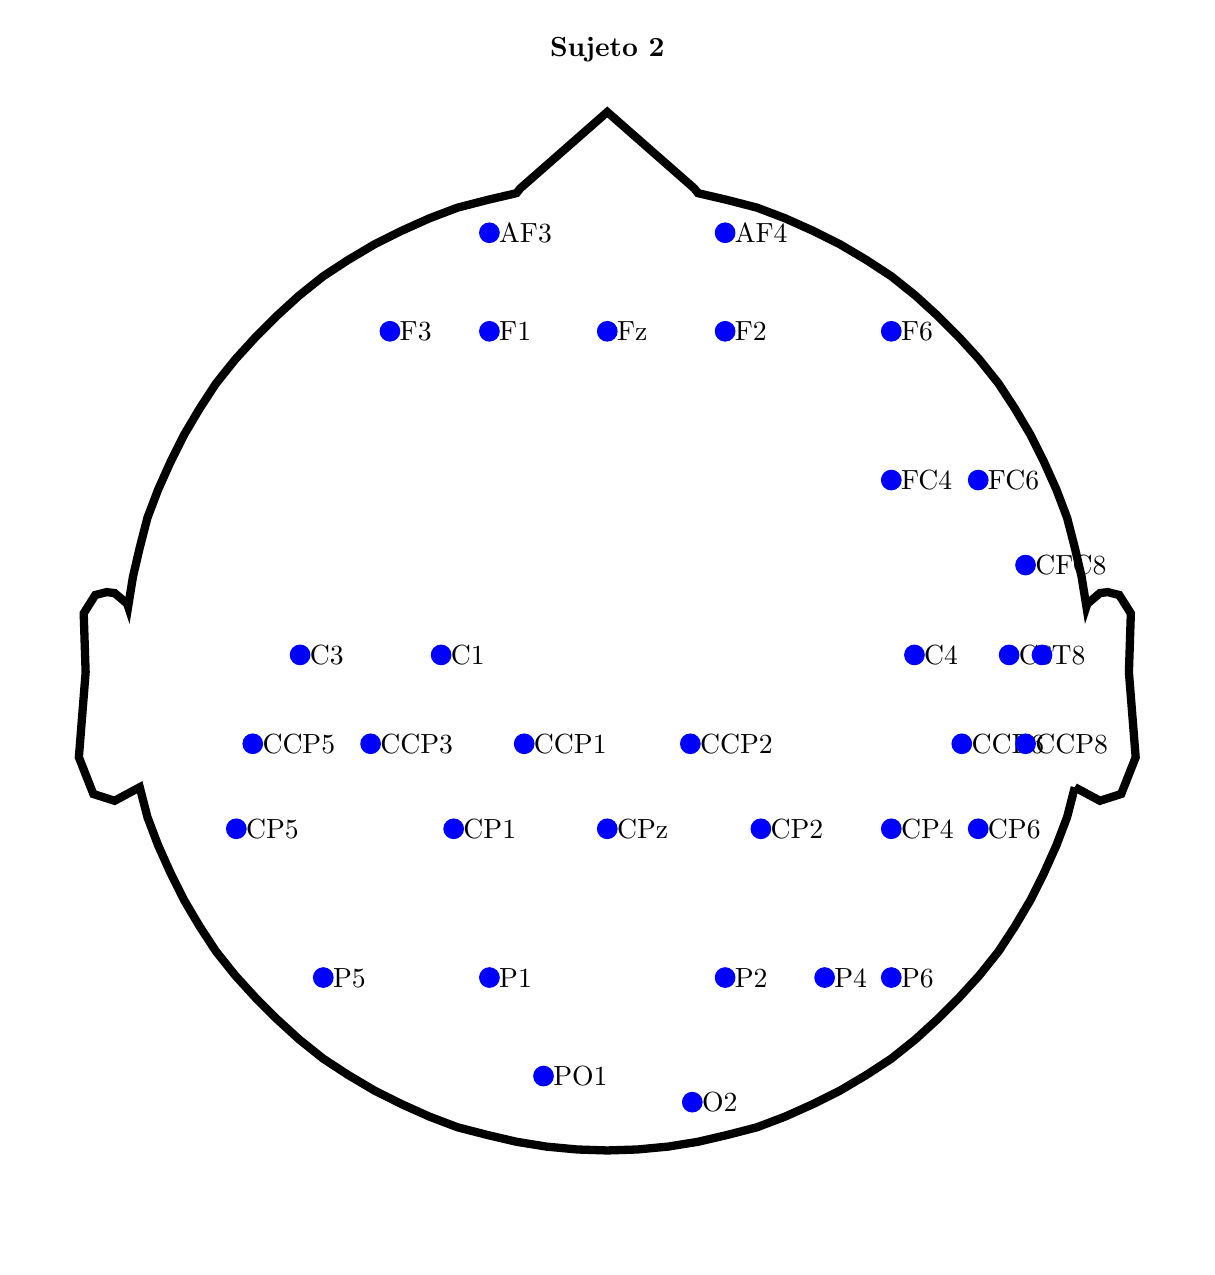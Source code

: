 % This file was created by matlab2tikz.
%
%The latest updates can be retrieved from
%  http://www.mathworks.com/matlabcentral/fileexchange/22022-matlab2tikz-matlab2tikz
%where you can also make suggestions and rate matlab2tikz.
%
\begin{tikzpicture}

\begin{axis}[%
width=5.796in,
height=5.796in,
at={(0.972in,1.021in)},
scale only axis,
point meta min=-1,
point meta max=1,
xmin=-0.6,
xmax=0.6,
ymin=-0.6,
ymax=0.6,
axis line style={draw=none},
ticks=none,
title style={font=\bfseries},
title={Sujeto 2}
]
\addplot [color=black, line width=3.0pt, forget plot]
  table[row sep=crcr]{%
0.484	-0.124\\
0.51	-0.138\\
0.532	-0.131\\
0.547	-0.093\\
0.54	-0.005\\
0.542	0.056\\
0.53	0.075\\
0.518	0.078\\
0.51	0.077\\
0.497	0.066\\
0.496	0.063\\
0.491	0.094\\
0.484	0.124\\
0.476	0.155\\
0.465	0.184\\
0.452	0.213\\
0.438	0.241\\
0.422	0.268\\
0.405	0.294\\
0.385	0.319\\
0.364	0.342\\
0.342	0.364\\
0.319	0.385\\
0.294	0.405\\
0.268	0.422\\
0.241	0.438\\
0.213	0.452\\
0.184	0.465\\
0.155	0.476\\
0.124	0.484\\
0.094	0.491\\
0.09	0.496\\
0	0.575\\
-0.09	0.496\\
-0.094	0.491\\
-0.124	0.484\\
-0.155	0.476\\
-0.184	0.465\\
-0.213	0.452\\
-0.241	0.438\\
-0.268	0.422\\
-0.294	0.405\\
-0.319	0.385\\
-0.342	0.364\\
-0.364	0.342\\
-0.385	0.319\\
-0.405	0.294\\
-0.422	0.268\\
-0.438	0.241\\
-0.452	0.213\\
-0.465	0.184\\
-0.476	0.155\\
-0.484	0.124\\
-0.491	0.094\\
-0.496	0.063\\
-0.497	0.066\\
-0.51	0.077\\
-0.518	0.078\\
-0.53	0.075\\
-0.542	0.056\\
-0.54	-0.005\\
-0.547	-0.093\\
-0.532	-0.131\\
-0.51	-0.138\\
-0.484	-0.124\\
-0.484	-0.124\\
-0.476	-0.155\\
-0.465	-0.184\\
-0.452	-0.213\\
-0.438	-0.241\\
-0.422	-0.268\\
-0.405	-0.294\\
-0.385	-0.319\\
-0.364	-0.342\\
-0.342	-0.364\\
-0.319	-0.385\\
-0.294	-0.405\\
-0.268	-0.422\\
-0.241	-0.438\\
-0.213	-0.452\\
-0.184	-0.465\\
-0.155	-0.476\\
-0.124	-0.484\\
-0.094	-0.491\\
-0.063	-0.496\\
-0.031	-0.499\\
-9.185e-17	-0.5\\
0.031	-0.499\\
0.063	-0.496\\
0.094	-0.491\\
0.124	-0.484\\
0.155	-0.476\\
0.184	-0.465\\
0.213	-0.452\\
0.241	-0.438\\
0.268	-0.422\\
0.294	-0.405\\
0.319	-0.385\\
0.342	-0.364\\
0.364	-0.342\\
0.385	-0.319\\
0.405	-0.294\\
0.422	-0.268\\
0.438	-0.241\\
0.452	-0.213\\
0.465	-0.184\\
0.476	-0.155\\
0.484	-0.124\\
};
\addplot[only marks, mark=*, mark options={}, mark size=3.535pt, color=blue, fill=blue] table[row sep=crcr]{%
x	y\\
0.088	-0.45\\
-0.384	-0.167\\
-0.367	-0.079\\
0.416	0.013\\
0.433	-0.079\\
0.45	0.013\\
0.384	-0.167\\
0.294	-0.321\\
-0.172	0.013\\
-0.122	0.348\\
0.159	-0.167\\
-0.086	-0.079\\
-0.245	-0.079\\
0	0.348\\
0	-0.167\\
0.294	0.194\\
0.384	0.194\\
0.086	-0.079\\
-0.159	-0.167\\
-0.122	-0.321\\
0.433	0.106\\
-0.225	0.348\\
0.122	0.348\\
0.367	-0.079\\
0.122	-0.321\\
0.122	0.45\\
-0.066	-0.423\\
0.294	0.348\\
-0.294	-0.321\\
0.294	-0.167\\
0.225	-0.321\\
-0.318	0.013\\
-0.122	0.45\\
0.318	0.013\\
};
\node[right, align=left]
at (axis cs:0.088,-0.45) {O2};
\node[right, align=left]
at (axis cs:-0.384,-0.167) {CP5};
\node[right, align=left]
at (axis cs:-0.367,-0.079) {CCP5};
\node[right, align=left]
at (axis cs:0.416,0.013) {C6};
\node[right, align=left]
at (axis cs:0.433,-0.079) {CCP8};
\node[right, align=left]
at (axis cs:0.45,0.013) {T8};
\node[right, align=left]
at (axis cs:0.384,-0.167) {CP6};
\node[right, align=left]
at (axis cs:0.294,-0.321) {P6};
\node[right, align=left]
at (axis cs:-0.172,0.013) {C1};
\node[right, align=left]
at (axis cs:-0.122,0.348) {F1};
\node[right, align=left]
at (axis cs:0.159,-0.167) {CP2};
\node[right, align=left]
at (axis cs:-0.086,-0.079) {CCP1};
\node[right, align=left]
at (axis cs:-0.245,-0.079) {CCP3};
\node[right, align=left]
at (axis cs:0,0.348) {Fz};
\node[right, align=left]
at (axis cs:0,-0.167) {CPz};
\node[right, align=left]
at (axis cs:0.294,0.194) {FC4};
\node[right, align=left]
at (axis cs:0.384,0.194) {FC6};
\node[right, align=left]
at (axis cs:0.086,-0.079) {CCP2};
\node[right, align=left]
at (axis cs:-0.159,-0.167) {CP1};
\node[right, align=left]
at (axis cs:-0.122,-0.321) {P1};
\node[right, align=left]
at (axis cs:0.433,0.106) {CFC8};
\node[right, align=left]
at (axis cs:-0.225,0.348) {F3};
\node[right, align=left]
at (axis cs:0.122,0.348) {F2};
\node[right, align=left]
at (axis cs:0.367,-0.079) {CCP6};
\node[right, align=left]
at (axis cs:0.122,-0.321) {P2};
\node[right, align=left]
at (axis cs:0.122,0.45) {AF4};
\node[right, align=left]
at (axis cs:-0.066,-0.423) {PO1};
\node[right, align=left]
at (axis cs:0.294,0.348) {F6};
\node[right, align=left]
at (axis cs:-0.294,-0.321) {P5};
\node[right, align=left]
at (axis cs:0.294,-0.167) {CP4};
\node[right, align=left]
at (axis cs:0.225,-0.321) {P4};
\node[right, align=left]
at (axis cs:-0.318,0.013) {C3};
\node[right, align=left]
at (axis cs:-0.122,0.45) {AF3};
\node[right, align=left]
at (axis cs:0.318,0.013) {C4};
\end{axis}
\end{tikzpicture}%